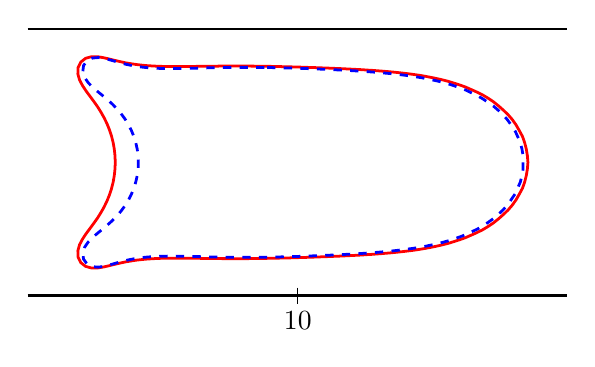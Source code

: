 \begin{tikzpicture}[scale=1.0]

\begin{axis}[
  hide axis,
  axis equal image,
  xmin = +5,
  xmax = +15,
  ymin = -3.0,
  ymax = +3.0,
  xtick = \empty,
  ytick = \empty,
]

\addplot[red,line width=1pt] coordinates{
(9.488e+00,1.779e+00)
(9.447e+00,1.779e+00)
(9.406e+00,1.78e+00)
(9.365e+00,1.781e+00)
(9.323e+00,1.781e+00)
(9.28e+00,1.782e+00)
(9.237e+00,1.782e+00)
(9.192e+00,1.783e+00)
(9.146e+00,1.783e+00)
(9.099e+00,1.784e+00)
(9.05e+00,1.784e+00)
(9.0e+00,1.784e+00)
(8.948e+00,1.785e+00)
(8.894e+00,1.785e+00)
(8.838e+00,1.785e+00)
(8.781e+00,1.785e+00)
(8.722e+00,1.784e+00)
(8.66e+00,1.784e+00)
(8.597e+00,1.784e+00)
(8.531e+00,1.783e+00)
(8.464e+00,1.782e+00)
(8.395e+00,1.782e+00)
(8.323e+00,1.781e+00)
(8.25e+00,1.78e+00)
(8.174e+00,1.779e+00)
(8.097e+00,1.778e+00)
(8.017e+00,1.777e+00)
(7.936e+00,1.776e+00)
(7.852e+00,1.775e+00)
(7.767e+00,1.775e+00)
(7.679e+00,1.775e+00)
(7.59e+00,1.776e+00)
(7.499e+00,1.778e+00)
(7.406e+00,1.781e+00)
(7.312e+00,1.786e+00)
(7.215e+00,1.792e+00)
(7.118e+00,1.801e+00)
(7.019e+00,1.812e+00)
(6.918e+00,1.827e+00)
(6.817e+00,1.844e+00)
(6.715e+00,1.866e+00)
(6.612e+00,1.89e+00)
(6.508e+00,1.916e+00)
(6.402e+00,1.94e+00)
(6.294e+00,1.958e+00)
(6.182e+00,1.958e+00)
(6.074e+00,1.928e+00)
(5.984e+00,1.858e+00)
(5.934e+00,1.755e+00)
(5.93e+00,1.639e+00)
(5.961e+00,1.527e+00)
(6.016e+00,1.423e+00)
(6.081e+00,1.324e+00)
(6.152e+00,1.229e+00)
(6.223e+00,1.132e+00)
(6.293e+00,1.034e+00)
(6.357e+00,9.314e-01)
(6.417e+00,8.254e-01)
(6.47e+00,7.155e-01)
(6.516e+00,6.02e-01)
(6.554e+00,4.854e-01)
(6.584e+00,3.663e-01)
(6.605e+00,2.453e-01)
(6.618e+00,1.23e-01)
(6.623e+00,-1.09e-09)
(6.618e+00,-1.23e-01)
(6.605e+00,-2.453e-01)
(6.584e+00,-3.663e-01)
(6.554e+00,-4.854e-01)
(6.516e+00,-6.02e-01)
(6.47e+00,-7.155e-01)
(6.417e+00,-8.254e-01)
(6.357e+00,-9.314e-01)
(6.293e+00,-1.034e+00)
(6.223e+00,-1.132e+00)
(6.152e+00,-1.229e+00)
(6.081e+00,-1.324e+00)
(6.016e+00,-1.423e+00)
(5.961e+00,-1.527e+00)
(5.93e+00,-1.639e+00)
(5.934e+00,-1.755e+00)
(5.984e+00,-1.858e+00)
(6.074e+00,-1.928e+00)
(6.182e+00,-1.958e+00)
(6.294e+00,-1.958e+00)
(6.402e+00,-1.94e+00)
(6.508e+00,-1.916e+00)
(6.612e+00,-1.89e+00)
(6.715e+00,-1.866e+00)
(6.817e+00,-1.844e+00)
(6.918e+00,-1.827e+00)
(7.019e+00,-1.812e+00)
(7.118e+00,-1.801e+00)
(7.215e+00,-1.792e+00)
(7.312e+00,-1.786e+00)
(7.406e+00,-1.781e+00)
(7.499e+00,-1.778e+00)
(7.59e+00,-1.776e+00)
(7.679e+00,-1.775e+00)
(7.767e+00,-1.775e+00)
(7.852e+00,-1.775e+00)
(7.936e+00,-1.776e+00)
(8.017e+00,-1.777e+00)
(8.097e+00,-1.778e+00)
(8.174e+00,-1.779e+00)
(8.25e+00,-1.78e+00)
(8.323e+00,-1.781e+00)
(8.395e+00,-1.782e+00)
(8.464e+00,-1.782e+00)
(8.531e+00,-1.783e+00)
(8.597e+00,-1.784e+00)
(8.66e+00,-1.784e+00)
(8.722e+00,-1.784e+00)
(8.781e+00,-1.785e+00)
(8.838e+00,-1.785e+00)
(8.894e+00,-1.785e+00)
(8.948e+00,-1.785e+00)
(9.0e+00,-1.784e+00)
(9.05e+00,-1.784e+00)
(9.099e+00,-1.784e+00)
(9.146e+00,-1.783e+00)
(9.192e+00,-1.783e+00)
(9.237e+00,-1.782e+00)
(9.28e+00,-1.782e+00)
(9.323e+00,-1.781e+00)
(9.365e+00,-1.781e+00)
(9.406e+00,-1.78e+00)
(9.447e+00,-1.779e+00)
(9.488e+00,-1.779e+00)
(9.528e+00,-1.778e+00)
(9.569e+00,-1.777e+00)
(9.611e+00,-1.776e+00)
(9.652e+00,-1.775e+00)
(9.695e+00,-1.774e+00)
(9.739e+00,-1.773e+00)
(9.783e+00,-1.772e+00)
(9.829e+00,-1.771e+00)
(9.876e+00,-1.77e+00)
(9.925e+00,-1.768e+00)
(9.975e+00,-1.767e+00)
(1.003e+01,-1.765e+00)
(1.008e+01,-1.764e+00)
(1.014e+01,-1.762e+00)
(1.019e+01,-1.76e+00)
(1.025e+01,-1.758e+00)
(1.031e+01,-1.756e+00)
(1.038e+01,-1.754e+00)
(1.044e+01,-1.751e+00)
(1.051e+01,-1.749e+00)
(1.058e+01,-1.746e+00)
(1.065e+01,-1.743e+00)
(1.072e+01,-1.74e+00)
(1.08e+01,-1.737e+00)
(1.088e+01,-1.733e+00)
(1.096e+01,-1.729e+00)
(1.104e+01,-1.725e+00)
(1.112e+01,-1.721e+00)
(1.121e+01,-1.716e+00)
(1.129e+01,-1.71e+00)
(1.138e+01,-1.705e+00)
(1.147e+01,-1.698e+00)
(1.156e+01,-1.691e+00)
(1.166e+01,-1.683e+00)
(1.175e+01,-1.675e+00)
(1.185e+01,-1.665e+00)
(1.195e+01,-1.654e+00)
(1.205e+01,-1.642e+00)
(1.215e+01,-1.629e+00)
(1.226e+01,-1.613e+00)
(1.236e+01,-1.596e+00)
(1.246e+01,-1.577e+00)
(1.257e+01,-1.555e+00)
(1.268e+01,-1.53e+00)
(1.279e+01,-1.502e+00)
(1.289e+01,-1.471e+00)
(1.3e+01,-1.436e+00)
(1.311e+01,-1.397e+00)
(1.321e+01,-1.353e+00)
(1.332e+01,-1.304e+00)
(1.343e+01,-1.25e+00)
(1.353e+01,-1.19e+00)
(1.363e+01,-1.123e+00)
(1.372e+01,-1.051e+00)
(1.381e+01,-9.714e-01)
(1.39e+01,-8.855e-01)
(1.398e+01,-7.93e-01)
(1.405e+01,-6.94e-01)
(1.411e+01,-5.89e-01)
(1.417e+01,-4.785e-01)
(1.421e+01,-3.633e-01)
(1.424e+01,-2.444e-01)
(1.426e+01,-1.229e-01)
(1.427e+01,1.048e-09)
(1.426e+01,1.229e-01)
(1.424e+01,2.444e-01)
(1.421e+01,3.633e-01)
(1.417e+01,4.785e-01)
(1.411e+01,5.89e-01)
(1.405e+01,6.94e-01)
(1.398e+01,7.93e-01)
(1.39e+01,8.855e-01)
(1.381e+01,9.714e-01)
(1.372e+01,1.051e+00)
(1.363e+01,1.123e+00)
(1.353e+01,1.19e+00)
(1.343e+01,1.25e+00)
(1.332e+01,1.304e+00)
(1.321e+01,1.353e+00)
(1.311e+01,1.397e+00)
(1.3e+01,1.436e+00)
(1.289e+01,1.471e+00)
(1.279e+01,1.502e+00)
(1.268e+01,1.53e+00)
(1.257e+01,1.555e+00)
(1.246e+01,1.577e+00)
(1.236e+01,1.596e+00)
(1.226e+01,1.613e+00)
(1.215e+01,1.629e+00)
(1.205e+01,1.642e+00)
(1.195e+01,1.654e+00)
(1.185e+01,1.665e+00)
(1.175e+01,1.675e+00)
(1.166e+01,1.683e+00)
(1.156e+01,1.691e+00)
(1.147e+01,1.698e+00)
(1.138e+01,1.705e+00)
(1.129e+01,1.71e+00)
(1.121e+01,1.716e+00)
(1.112e+01,1.721e+00)
(1.104e+01,1.725e+00)
(1.096e+01,1.729e+00)
(1.088e+01,1.733e+00)
(1.08e+01,1.737e+00)
(1.072e+01,1.74e+00)
(1.065e+01,1.743e+00)
(1.058e+01,1.746e+00)
(1.051e+01,1.749e+00)
(1.044e+01,1.751e+00)
(1.038e+01,1.754e+00)
(1.031e+01,1.756e+00)
(1.025e+01,1.758e+00)
(1.019e+01,1.76e+00)
(1.014e+01,1.762e+00)
(1.008e+01,1.764e+00)
(1.003e+01,1.765e+00)
(9.975e+00,1.767e+00)
(9.925e+00,1.768e+00)
(9.876e+00,1.77e+00)
(9.829e+00,1.771e+00)
(9.783e+00,1.772e+00)
(9.739e+00,1.773e+00)
(9.695e+00,1.774e+00)
(9.652e+00,1.775e+00)
(9.611e+00,1.776e+00)
(9.569e+00,1.777e+00)
(9.528e+00,1.778e+00)
(9.488e+00,1.779e+00)
};

\addplot[blue,dashed,line width=1pt] coordinates{
(9.388e+00,1.758e+00)
(9.348e+00,1.758e+00)
(9.307e+00,1.759e+00)
(9.266e+00,1.759e+00)
(9.224e+00,1.76e+00)
(9.181e+00,1.76e+00)
(9.137e+00,1.76e+00)
(9.093e+00,1.76e+00)
(9.047e+00,1.76e+00)
(9.0e+00,1.76e+00)
(8.951e+00,1.76e+00)
(8.901e+00,1.76e+00)
(8.848e+00,1.76e+00)
(8.795e+00,1.759e+00)
(8.739e+00,1.759e+00)
(8.682e+00,1.758e+00)
(8.622e+00,1.757e+00)
(8.561e+00,1.756e+00)
(8.498e+00,1.755e+00)
(8.432e+00,1.753e+00)
(8.365e+00,1.752e+00)
(8.295e+00,1.75e+00)
(8.224e+00,1.748e+00)
(8.15e+00,1.746e+00)
(8.075e+00,1.744e+00)
(7.997e+00,1.742e+00)
(7.918e+00,1.74e+00)
(7.836e+00,1.739e+00)
(7.753e+00,1.738e+00)
(7.667e+00,1.737e+00)
(7.58e+00,1.738e+00)
(7.491e+00,1.739e+00)
(7.4e+00,1.743e+00)
(7.307e+00,1.748e+00)
(7.213e+00,1.755e+00)
(7.117e+00,1.765e+00)
(7.02e+00,1.779e+00)
(6.921e+00,1.796e+00)
(6.822e+00,1.817e+00)
(6.722e+00,1.842e+00)
(6.622e+00,1.871e+00)
(6.52e+00,1.9e+00)
(6.416e+00,1.927e+00)
(6.309e+00,1.942e+00)
(6.2e+00,1.933e+00)
(6.1e+00,1.884e+00)
(6.035e+00,1.793e+00)
(6.022e+00,1.681e+00)
(6.056e+00,1.571e+00)
(6.122e+00,1.476e+00)
(6.203e+00,1.392e+00)
(6.292e+00,1.316e+00)
(6.384e+00,1.241e+00)
(6.475e+00,1.164e+00)
(6.564e+00,1.084e+00)
(6.649e+00,9.979e-01)
(6.728e+00,9.06e-01)
(6.8e+00,8.081e-01)
(6.864e+00,7.044e-01)
(6.92e+00,5.955e-01)
(6.966e+00,4.821e-01)
(7.003e+00,3.649e-01)
(7.03e+00,2.449e-01)
(7.046e+00,1.229e-01)
(7.051e+00,-2.899e-09)
(7.046e+00,-1.229e-01)
(7.03e+00,-2.449e-01)
(7.003e+00,-3.649e-01)
(6.966e+00,-4.821e-01)
(6.92e+00,-5.955e-01)
(6.864e+00,-7.044e-01)
(6.8e+00,-8.081e-01)
(6.728e+00,-9.06e-01)
(6.649e+00,-9.979e-01)
(6.564e+00,-1.084e+00)
(6.475e+00,-1.164e+00)
(6.384e+00,-1.241e+00)
(6.292e+00,-1.316e+00)
(6.203e+00,-1.392e+00)
(6.122e+00,-1.476e+00)
(6.056e+00,-1.571e+00)
(6.022e+00,-1.681e+00)
(6.035e+00,-1.793e+00)
(6.1e+00,-1.884e+00)
(6.2e+00,-1.933e+00)
(6.309e+00,-1.942e+00)
(6.416e+00,-1.927e+00)
(6.52e+00,-1.9e+00)
(6.622e+00,-1.871e+00)
(6.722e+00,-1.842e+00)
(6.822e+00,-1.817e+00)
(6.921e+00,-1.796e+00)
(7.02e+00,-1.779e+00)
(7.117e+00,-1.765e+00)
(7.213e+00,-1.755e+00)
(7.307e+00,-1.748e+00)
(7.4e+00,-1.743e+00)
(7.491e+00,-1.739e+00)
(7.58e+00,-1.738e+00)
(7.667e+00,-1.737e+00)
(7.753e+00,-1.738e+00)
(7.836e+00,-1.739e+00)
(7.918e+00,-1.74e+00)
(7.997e+00,-1.742e+00)
(8.075e+00,-1.744e+00)
(8.15e+00,-1.746e+00)
(8.224e+00,-1.748e+00)
(8.295e+00,-1.75e+00)
(8.365e+00,-1.752e+00)
(8.432e+00,-1.753e+00)
(8.498e+00,-1.755e+00)
(8.561e+00,-1.756e+00)
(8.622e+00,-1.757e+00)
(8.682e+00,-1.758e+00)
(8.739e+00,-1.759e+00)
(8.795e+00,-1.759e+00)
(8.848e+00,-1.76e+00)
(8.901e+00,-1.76e+00)
(8.951e+00,-1.76e+00)
(9.0e+00,-1.76e+00)
(9.047e+00,-1.76e+00)
(9.093e+00,-1.76e+00)
(9.137e+00,-1.76e+00)
(9.181e+00,-1.76e+00)
(9.224e+00,-1.76e+00)
(9.266e+00,-1.759e+00)
(9.307e+00,-1.759e+00)
(9.348e+00,-1.758e+00)
(9.388e+00,-1.758e+00)
(9.429e+00,-1.757e+00)
(9.47e+00,-1.756e+00)
(9.511e+00,-1.756e+00)
(9.553e+00,-1.755e+00)
(9.596e+00,-1.754e+00)
(9.639e+00,-1.753e+00)
(9.684e+00,-1.752e+00)
(9.73e+00,-1.751e+00)
(9.777e+00,-1.75e+00)
(9.826e+00,-1.748e+00)
(9.876e+00,-1.747e+00)
(9.928e+00,-1.745e+00)
(9.982e+00,-1.744e+00)
(1.004e+01,-1.742e+00)
(1.01e+01,-1.74e+00)
(1.015e+01,-1.738e+00)
(1.022e+01,-1.736e+00)
(1.028e+01,-1.733e+00)
(1.034e+01,-1.731e+00)
(1.041e+01,-1.728e+00)
(1.048e+01,-1.725e+00)
(1.055e+01,-1.722e+00)
(1.062e+01,-1.719e+00)
(1.07e+01,-1.715e+00)
(1.078e+01,-1.711e+00)
(1.086e+01,-1.707e+00)
(1.094e+01,-1.703e+00)
(1.102e+01,-1.698e+00)
(1.111e+01,-1.693e+00)
(1.119e+01,-1.688e+00)
(1.128e+01,-1.682e+00)
(1.137e+01,-1.675e+00)
(1.147e+01,-1.668e+00)
(1.156e+01,-1.66e+00)
(1.165e+01,-1.651e+00)
(1.175e+01,-1.642e+00)
(1.185e+01,-1.631e+00)
(1.195e+01,-1.619e+00)
(1.205e+01,-1.606e+00)
(1.216e+01,-1.591e+00)
(1.226e+01,-1.574e+00)
(1.237e+01,-1.555e+00)
(1.247e+01,-1.534e+00)
(1.258e+01,-1.51e+00)
(1.269e+01,-1.483e+00)
(1.28e+01,-1.452e+00)
(1.29e+01,-1.419e+00)
(1.301e+01,-1.381e+00)
(1.312e+01,-1.338e+00)
(1.322e+01,-1.29e+00)
(1.333e+01,-1.238e+00)
(1.343e+01,-1.179e+00)
(1.353e+01,-1.114e+00)
(1.363e+01,-1.043e+00)
(1.372e+01,-9.653e-01)
(1.381e+01,-8.808e-01)
(1.389e+01,-7.895e-01)
(1.396e+01,-6.916e-01)
(1.403e+01,-5.875e-01)
(1.408e+01,-4.777e-01)
(1.413e+01,-3.63e-01)
(1.416e+01,-2.443e-01)
(1.418e+01,-1.228e-01)
(1.418e+01,3.027e-09)
(1.418e+01,1.228e-01)
(1.416e+01,2.443e-01)
(1.413e+01,3.63e-01)
(1.408e+01,4.777e-01)
(1.403e+01,5.875e-01)
(1.396e+01,6.916e-01)
(1.389e+01,7.895e-01)
(1.381e+01,8.808e-01)
(1.372e+01,9.653e-01)
(1.363e+01,1.043e+00)
(1.353e+01,1.114e+00)
(1.343e+01,1.179e+00)
(1.333e+01,1.238e+00)
(1.322e+01,1.29e+00)
(1.312e+01,1.338e+00)
(1.301e+01,1.381e+00)
(1.29e+01,1.419e+00)
(1.28e+01,1.452e+00)
(1.269e+01,1.483e+00)
(1.258e+01,1.51e+00)
(1.247e+01,1.534e+00)
(1.237e+01,1.555e+00)
(1.226e+01,1.574e+00)
(1.216e+01,1.591e+00)
(1.205e+01,1.606e+00)
(1.195e+01,1.619e+00)
(1.185e+01,1.631e+00)
(1.175e+01,1.642e+00)
(1.165e+01,1.651e+00)
(1.156e+01,1.66e+00)
(1.147e+01,1.668e+00)
(1.137e+01,1.675e+00)
(1.128e+01,1.682e+00)
(1.119e+01,1.688e+00)
(1.111e+01,1.693e+00)
(1.102e+01,1.698e+00)
(1.094e+01,1.703e+00)
(1.086e+01,1.707e+00)
(1.078e+01,1.711e+00)
(1.07e+01,1.715e+00)
(1.062e+01,1.719e+00)
(1.055e+01,1.722e+00)
(1.048e+01,1.725e+00)
(1.041e+01,1.728e+00)
(1.034e+01,1.731e+00)
(1.028e+01,1.733e+00)
(1.022e+01,1.736e+00)
(1.015e+01,1.738e+00)
(1.01e+01,1.74e+00)
(1.004e+01,1.742e+00)
(9.982e+00,1.744e+00)
(9.928e+00,1.745e+00)
(9.876e+00,1.747e+00)
(9.826e+00,1.748e+00)
(9.777e+00,1.75e+00)
(9.73e+00,1.751e+00)
(9.684e+00,1.752e+00)
(9.639e+00,1.753e+00)
(9.596e+00,1.754e+00)
(9.553e+00,1.755e+00)
(9.511e+00,1.756e+00)
(9.47e+00,1.756e+00)
(9.429e+00,1.757e+00)
(9.388e+00,1.758e+00)
};

\addplot[black,line width=1pt] coordinates{
  (+5,-2.47)
  (+15,-2.47)
};

\addplot[black,line width=1pt] coordinates{
  (+5,+2.47)
  (+15,+2.47)
};

\addplot[black,line width=0.2pt] coordinates{
  (10,-2.32)
  (10,-2.62)
};

\end{axis}

\node at (3.43,0.05) {$10$};



\end{tikzpicture}

